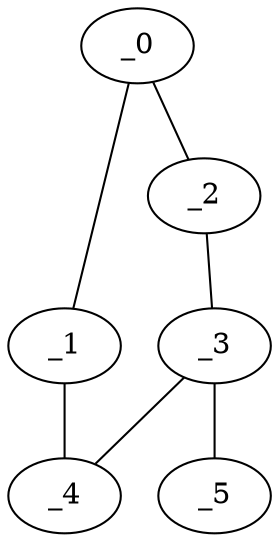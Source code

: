 graph WP1_0049 {
	_0	 [x="0.538353",
		y="2.96892"];
	_1	 [x="0.692977",
		y="1.0643"];
	_0 -- _1;
	_2	 [x="2.80839",
		y="3.47927"];
	_0 -- _2;
	_4	 [x="0.851298",
		y="2.02491"];
	_1 -- _4;
	_3	 [x="2.01",
		y="0.48"];
	_2 -- _3;
	_3 -- _4;
	_5	 [x="0.563848",
		y="2.087"];
	_3 -- _5;
}
